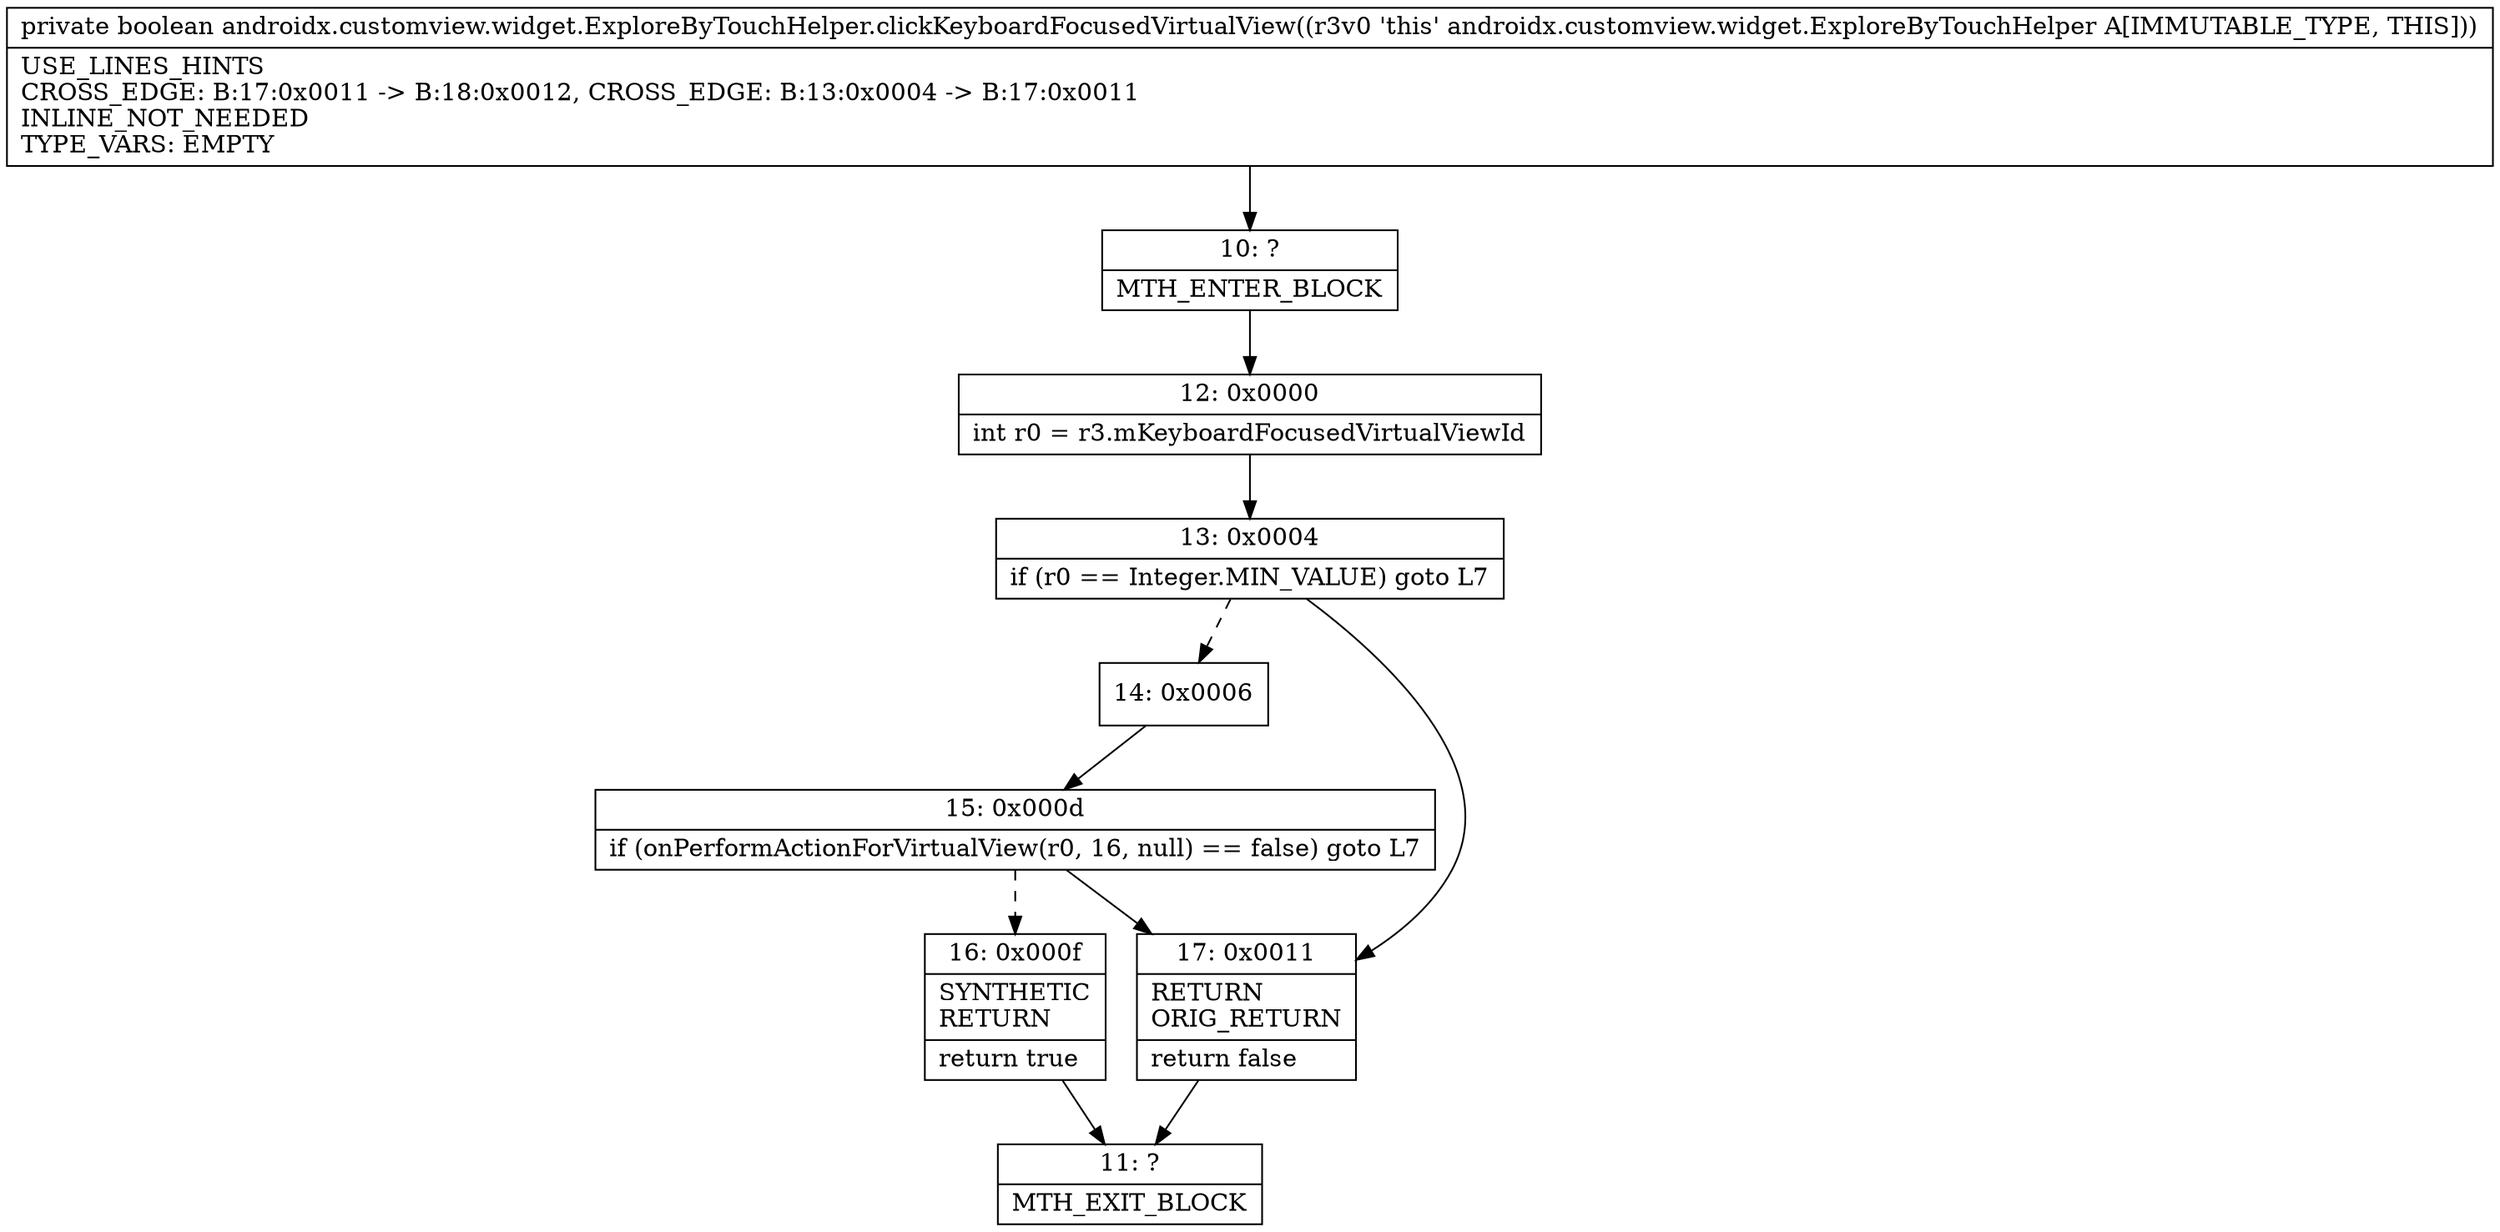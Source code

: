 digraph "CFG forandroidx.customview.widget.ExploreByTouchHelper.clickKeyboardFocusedVirtualView()Z" {
Node_10 [shape=record,label="{10\:\ ?|MTH_ENTER_BLOCK\l}"];
Node_12 [shape=record,label="{12\:\ 0x0000|int r0 = r3.mKeyboardFocusedVirtualViewId\l}"];
Node_13 [shape=record,label="{13\:\ 0x0004|if (r0 == Integer.MIN_VALUE) goto L7\l}"];
Node_14 [shape=record,label="{14\:\ 0x0006}"];
Node_15 [shape=record,label="{15\:\ 0x000d|if (onPerformActionForVirtualView(r0, 16, null) == false) goto L7\l}"];
Node_16 [shape=record,label="{16\:\ 0x000f|SYNTHETIC\lRETURN\l|return true\l}"];
Node_11 [shape=record,label="{11\:\ ?|MTH_EXIT_BLOCK\l}"];
Node_17 [shape=record,label="{17\:\ 0x0011|RETURN\lORIG_RETURN\l|return false\l}"];
MethodNode[shape=record,label="{private boolean androidx.customview.widget.ExploreByTouchHelper.clickKeyboardFocusedVirtualView((r3v0 'this' androidx.customview.widget.ExploreByTouchHelper A[IMMUTABLE_TYPE, THIS]))  | USE_LINES_HINTS\lCROSS_EDGE: B:17:0x0011 \-\> B:18:0x0012, CROSS_EDGE: B:13:0x0004 \-\> B:17:0x0011\lINLINE_NOT_NEEDED\lTYPE_VARS: EMPTY\l}"];
MethodNode -> Node_10;Node_10 -> Node_12;
Node_12 -> Node_13;
Node_13 -> Node_14[style=dashed];
Node_13 -> Node_17;
Node_14 -> Node_15;
Node_15 -> Node_16[style=dashed];
Node_15 -> Node_17;
Node_16 -> Node_11;
Node_17 -> Node_11;
}

